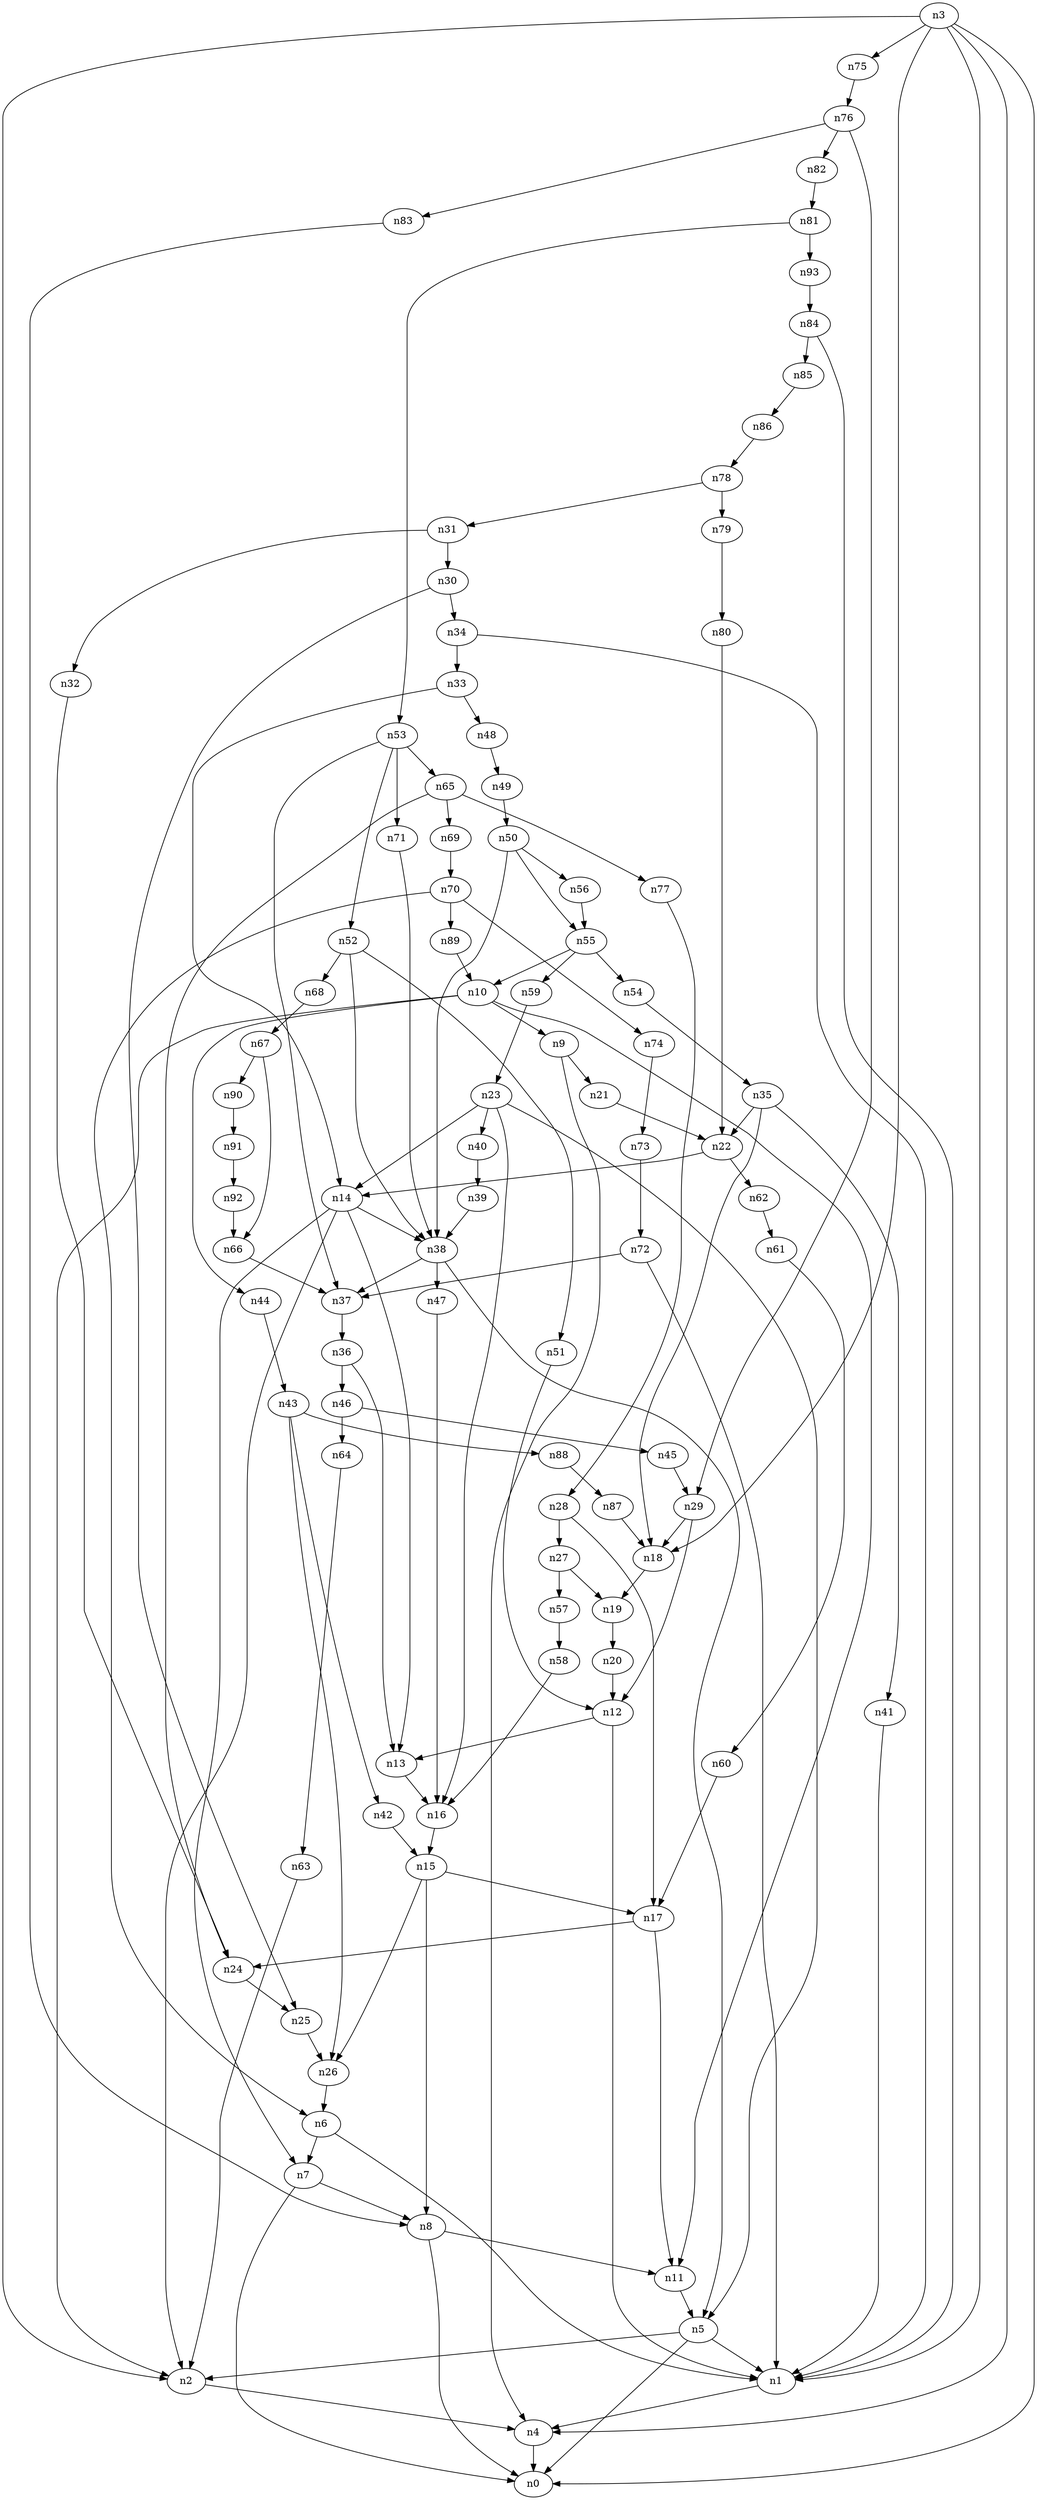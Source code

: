 digraph G {
	n1 -> n4	 [_graphml_id=e4];
	n2 -> n4	 [_graphml_id=e7];
	n3 -> n0	 [_graphml_id=e0];
	n3 -> n1	 [_graphml_id=e3];
	n3 -> n2	 [_graphml_id=e6];
	n3 -> n4	 [_graphml_id=e47];
	n3 -> n18	 [_graphml_id=e29];
	n3 -> n75	 [_graphml_id=e121];
	n4 -> n0	 [_graphml_id=e1];
	n5 -> n0	 [_graphml_id=e2];
	n5 -> n1	 [_graphml_id=e5];
	n5 -> n2	 [_graphml_id=e8];
	n6 -> n1	 [_graphml_id=e9];
	n6 -> n7	 [_graphml_id=e10];
	n7 -> n0	 [_graphml_id=e28];
	n7 -> n8	 [_graphml_id=e11];
	n8 -> n0	 [_graphml_id=e12];
	n8 -> n11	 [_graphml_id=e16];
	n9 -> n4	 [_graphml_id=e13];
	n9 -> n21	 [_graphml_id=e33];
	n10 -> n2	 [_graphml_id=e15];
	n10 -> n9	 [_graphml_id=e14];
	n10 -> n11	 [_graphml_id=e18];
	n10 -> n44	 [_graphml_id=e71];
	n11 -> n5	 [_graphml_id=e17];
	n12 -> n1	 [_graphml_id=e19];
	n12 -> n13	 [_graphml_id=e20];
	n13 -> n16	 [_graphml_id=e25];
	n14 -> n2	 [_graphml_id=e22];
	n14 -> n7	 [_graphml_id=e57];
	n14 -> n13	 [_graphml_id=e21];
	n14 -> n38	 [_graphml_id=e61];
	n15 -> n8	 [_graphml_id=e23];
	n15 -> n17	 [_graphml_id=e27];
	n15 -> n26	 [_graphml_id=e87];
	n16 -> n15	 [_graphml_id=e24];
	n17 -> n11	 [_graphml_id=e26];
	n17 -> n24	 [_graphml_id=e38];
	n18 -> n19	 [_graphml_id=e30];
	n19 -> n20	 [_graphml_id=e31];
	n20 -> n12	 [_graphml_id=e32];
	n21 -> n22	 [_graphml_id=e34];
	n22 -> n14	 [_graphml_id=e35];
	n22 -> n62	 [_graphml_id=e101];
	n23 -> n5	 [_graphml_id=e37];
	n23 -> n14	 [_graphml_id=e36];
	n23 -> n16	 [_graphml_id=e107];
	n23 -> n40	 [_graphml_id=e64];
	n24 -> n25	 [_graphml_id=e39];
	n25 -> n26	 [_graphml_id=e40];
	n26 -> n6	 [_graphml_id=e41];
	n27 -> n19	 [_graphml_id=e42];
	n27 -> n57	 [_graphml_id=e92];
	n28 -> n17	 [_graphml_id=e44];
	n28 -> n27	 [_graphml_id=e43];
	n29 -> n12	 [_graphml_id=e46];
	n29 -> n18	 [_graphml_id=e45];
	n30 -> n25	 [_graphml_id=e48];
	n30 -> n34	 [_graphml_id=e54];
	n31 -> n30	 [_graphml_id=e49];
	n31 -> n32	 [_graphml_id=e50];
	n32 -> n24	 [_graphml_id=e51];
	n33 -> n14	 [_graphml_id=e52];
	n33 -> n48	 [_graphml_id=e78];
	n34 -> n1	 [_graphml_id=e126];
	n34 -> n33	 [_graphml_id=e53];
	n35 -> n18	 [_graphml_id=e56];
	n35 -> n22	 [_graphml_id=e55];
	n35 -> n41	 [_graphml_id=e65];
	n36 -> n13	 [_graphml_id=e58];
	n36 -> n46	 [_graphml_id=e74];
	n37 -> n36	 [_graphml_id=e59];
	n38 -> n5	 [_graphml_id=e67];
	n38 -> n37	 [_graphml_id=e60];
	n38 -> n47	 [_graphml_id=e75];
	n39 -> n38	 [_graphml_id=e62];
	n40 -> n39	 [_graphml_id=e63];
	n41 -> n1	 [_graphml_id=e66];
	n42 -> n15	 [_graphml_id=e68];
	n43 -> n26	 [_graphml_id=e77];
	n43 -> n42	 [_graphml_id=e69];
	n43 -> n88	 [_graphml_id=e143];
	n44 -> n43	 [_graphml_id=e70];
	n45 -> n29	 [_graphml_id=e72];
	n46 -> n45	 [_graphml_id=e73];
	n46 -> n64	 [_graphml_id=e104];
	n47 -> n16	 [_graphml_id=e76];
	n48 -> n49	 [_graphml_id=e79];
	n49 -> n50	 [_graphml_id=e80];
	n50 -> n38	 [_graphml_id=e81];
	n50 -> n55	 [_graphml_id=e97];
	n50 -> n56	 [_graphml_id=e91];
	n51 -> n12	 [_graphml_id=e82];
	n52 -> n38	 [_graphml_id=e84];
	n52 -> n51	 [_graphml_id=e83];
	n52 -> n68	 [_graphml_id=e111];
	n53 -> n37	 [_graphml_id=e85];
	n53 -> n52	 [_graphml_id=e86];
	n53 -> n65	 [_graphml_id=e106];
	n53 -> n71	 [_graphml_id=e116];
	n54 -> n35	 [_graphml_id=e88];
	n55 -> n10	 [_graphml_id=e136];
	n55 -> n54	 [_graphml_id=e89];
	n55 -> n59	 [_graphml_id=e95];
	n56 -> n55	 [_graphml_id=e90];
	n57 -> n58	 [_graphml_id=e93];
	n58 -> n16	 [_graphml_id=e94];
	n59 -> n23	 [_graphml_id=e96];
	n60 -> n17	 [_graphml_id=e98];
	n61 -> n60	 [_graphml_id=e99];
	n62 -> n61	 [_graphml_id=e100];
	n63 -> n2	 [_graphml_id=e102];
	n64 -> n63	 [_graphml_id=e103];
	n65 -> n24	 [_graphml_id=e105];
	n65 -> n69	 [_graphml_id=e112];
	n65 -> n77	 [_graphml_id=e125];
	n66 -> n37	 [_graphml_id=e108];
	n67 -> n66	 [_graphml_id=e109];
	n67 -> n90	 [_graphml_id=e147];
	n68 -> n67	 [_graphml_id=e110];
	n69 -> n70	 [_graphml_id=e113];
	n70 -> n6	 [_graphml_id=e114];
	n70 -> n74	 [_graphml_id=e120];
	n70 -> n89	 [_graphml_id=e145];
	n71 -> n38	 [_graphml_id=e115];
	n72 -> n1	 [_graphml_id=e117];
	n72 -> n37	 [_graphml_id=e146];
	n73 -> n72	 [_graphml_id=e118];
	n74 -> n73	 [_graphml_id=e119];
	n75 -> n76	 [_graphml_id=e122];
	n76 -> n29	 [_graphml_id=e123];
	n76 -> n82	 [_graphml_id=e133];
	n76 -> n83	 [_graphml_id=e134];
	n77 -> n28	 [_graphml_id=e124];
	n78 -> n31	 [_graphml_id=e127];
	n78 -> n79	 [_graphml_id=e128];
	n79 -> n80	 [_graphml_id=e129];
	n80 -> n22	 [_graphml_id=e130];
	n81 -> n53	 [_graphml_id=e131];
	n81 -> n93	 [_graphml_id=e151];
	n82 -> n81	 [_graphml_id=e132];
	n83 -> n8	 [_graphml_id=e135];
	n84 -> n1	 [_graphml_id=e137];
	n84 -> n85	 [_graphml_id=e138];
	n85 -> n86	 [_graphml_id=e139];
	n86 -> n78	 [_graphml_id=e140];
	n87 -> n18	 [_graphml_id=e141];
	n88 -> n87	 [_graphml_id=e142];
	n89 -> n10	 [_graphml_id=e144];
	n90 -> n91	 [_graphml_id=e148];
	n91 -> n92	 [_graphml_id=e149];
	n92 -> n66	 [_graphml_id=e150];
	n93 -> n84	 [_graphml_id=e152];
}
